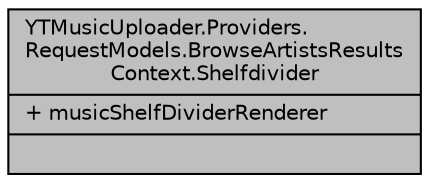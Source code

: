 digraph "YTMusicUploader.Providers.RequestModels.BrowseArtistsResultsContext.Shelfdivider"
{
 // LATEX_PDF_SIZE
  edge [fontname="Helvetica",fontsize="10",labelfontname="Helvetica",labelfontsize="10"];
  node [fontname="Helvetica",fontsize="10",shape=record];
  Node1 [label="{YTMusicUploader.Providers.\lRequestModels.BrowseArtistsResults\lContext.Shelfdivider\n|+ musicShelfDividerRenderer\l|}",height=0.2,width=0.4,color="black", fillcolor="grey75", style="filled", fontcolor="black",tooltip=" "];
}
